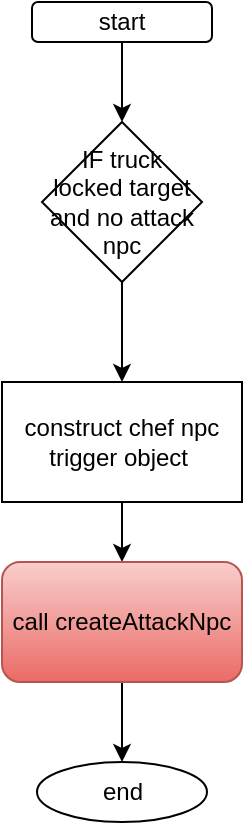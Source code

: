 <mxfile version="17.5.0" type="github">
  <diagram id="X3g2T4Rzv0QVc_P-P-YT" name="Page-1">
    <mxGraphModel dx="1038" dy="579" grid="1" gridSize="10" guides="1" tooltips="1" connect="1" arrows="1" fold="1" page="1" pageScale="1" pageWidth="850" pageHeight="1100" math="0" shadow="0">
      <root>
        <mxCell id="0" />
        <mxCell id="1" parent="0" />
        <mxCell id="Ms2n2sgaBEFEWqaZRNy2-3" value="" style="edgeStyle=orthogonalEdgeStyle;rounded=0;orthogonalLoop=1;jettySize=auto;html=1;" edge="1" parent="1" source="Ms2n2sgaBEFEWqaZRNy2-1" target="Ms2n2sgaBEFEWqaZRNy2-2">
          <mxGeometry relative="1" as="geometry" />
        </mxCell>
        <mxCell id="Ms2n2sgaBEFEWqaZRNy2-1" value="start" style="rounded=1;whiteSpace=wrap;html=1;" vertex="1" parent="1">
          <mxGeometry x="80" y="30" width="90" height="20" as="geometry" />
        </mxCell>
        <mxCell id="Ms2n2sgaBEFEWqaZRNy2-5" value="" style="edgeStyle=orthogonalEdgeStyle;rounded=0;orthogonalLoop=1;jettySize=auto;html=1;" edge="1" parent="1" source="Ms2n2sgaBEFEWqaZRNy2-2" target="Ms2n2sgaBEFEWqaZRNy2-4">
          <mxGeometry relative="1" as="geometry" />
        </mxCell>
        <mxCell id="Ms2n2sgaBEFEWqaZRNy2-2" value="IF truck locked target and no attack npc" style="rhombus;whiteSpace=wrap;html=1;" vertex="1" parent="1">
          <mxGeometry x="85" y="90" width="80" height="80" as="geometry" />
        </mxCell>
        <mxCell id="Ms2n2sgaBEFEWqaZRNy2-7" value="" style="edgeStyle=orthogonalEdgeStyle;rounded=0;orthogonalLoop=1;jettySize=auto;html=1;" edge="1" parent="1" source="Ms2n2sgaBEFEWqaZRNy2-4" target="Ms2n2sgaBEFEWqaZRNy2-6">
          <mxGeometry relative="1" as="geometry" />
        </mxCell>
        <mxCell id="Ms2n2sgaBEFEWqaZRNy2-4" value="construct chef npc trigger object&amp;nbsp;" style="whiteSpace=wrap;html=1;" vertex="1" parent="1">
          <mxGeometry x="65" y="220" width="120" height="60" as="geometry" />
        </mxCell>
        <mxCell id="Ms2n2sgaBEFEWqaZRNy2-9" value="" style="edgeStyle=orthogonalEdgeStyle;rounded=0;orthogonalLoop=1;jettySize=auto;html=1;" edge="1" parent="1" source="Ms2n2sgaBEFEWqaZRNy2-6" target="Ms2n2sgaBEFEWqaZRNy2-8">
          <mxGeometry relative="1" as="geometry" />
        </mxCell>
        <mxCell id="Ms2n2sgaBEFEWqaZRNy2-6" value="call&amp;nbsp;createAttackNpc" style="rounded=1;whiteSpace=wrap;html=1;fillColor=#f8cecc;gradientColor=#ea6b66;strokeColor=#b85450;" vertex="1" parent="1">
          <mxGeometry x="65" y="310" width="120" height="60" as="geometry" />
        </mxCell>
        <mxCell id="Ms2n2sgaBEFEWqaZRNy2-8" value="end" style="ellipse;whiteSpace=wrap;html=1;" vertex="1" parent="1">
          <mxGeometry x="82.5" y="410" width="85" height="30" as="geometry" />
        </mxCell>
      </root>
    </mxGraphModel>
  </diagram>
</mxfile>
